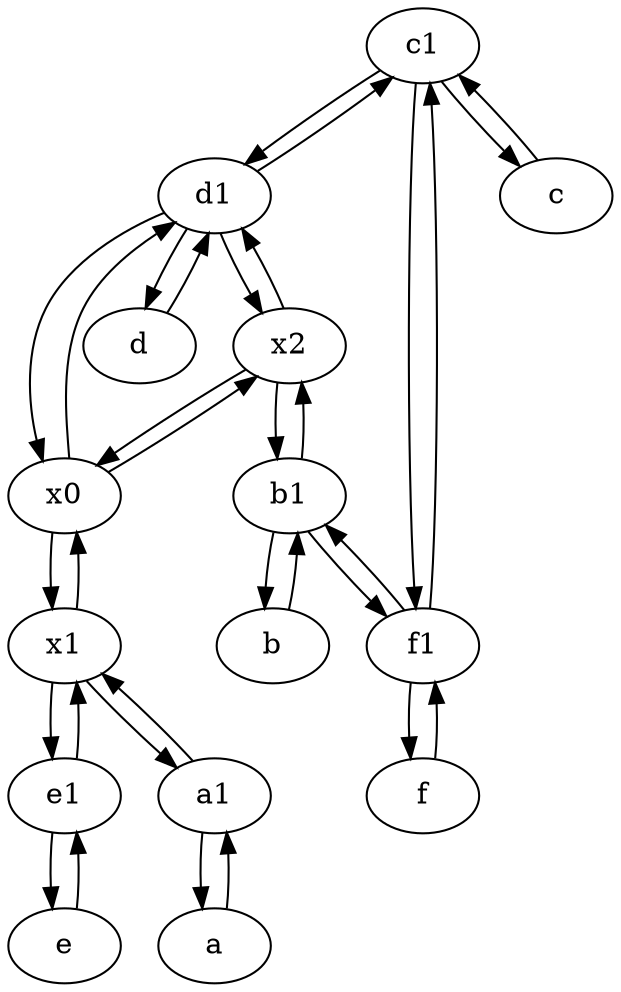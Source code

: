 digraph  {
	c1 [pos="30,15!"];
	e1 [pos="25,45!"];
	a1 [pos="40,15!"];
	b1 [pos="45,20!"];
	e [pos="30,50!"];
	f [pos="15,45!"];
	d1 [pos="25,30!"];
	x0;
	f1;
	c [pos="20,10!"];
	d [pos="20,30!"];
	x2;
	b [pos="50,20!"];
	a [pos="40,10!"];
	x1;
	x2 -> x0;
	x2 -> b1;
	x1 -> a1;
	e1 -> e;
	c1 -> f1;
	x1 -> x0;
	d1 -> c1;
	f1 -> b1;
	c -> c1;
	a1 -> a;
	b1 -> f1;
	b -> b1;
	e -> e1;
	a1 -> x1;
	x0 -> d1;
	x2 -> d1;
	x0 -> x2;
	b1 -> x2;
	e1 -> x1;
	x0 -> x1;
	c1 -> d1;
	d1 -> x2;
	b1 -> b;
	a -> a1;
	d -> d1;
	c1 -> c;
	d1 -> d;
	x1 -> e1;
	f1 -> f;
	f1 -> c1;
	f -> f1;
	d1 -> x0;

	}